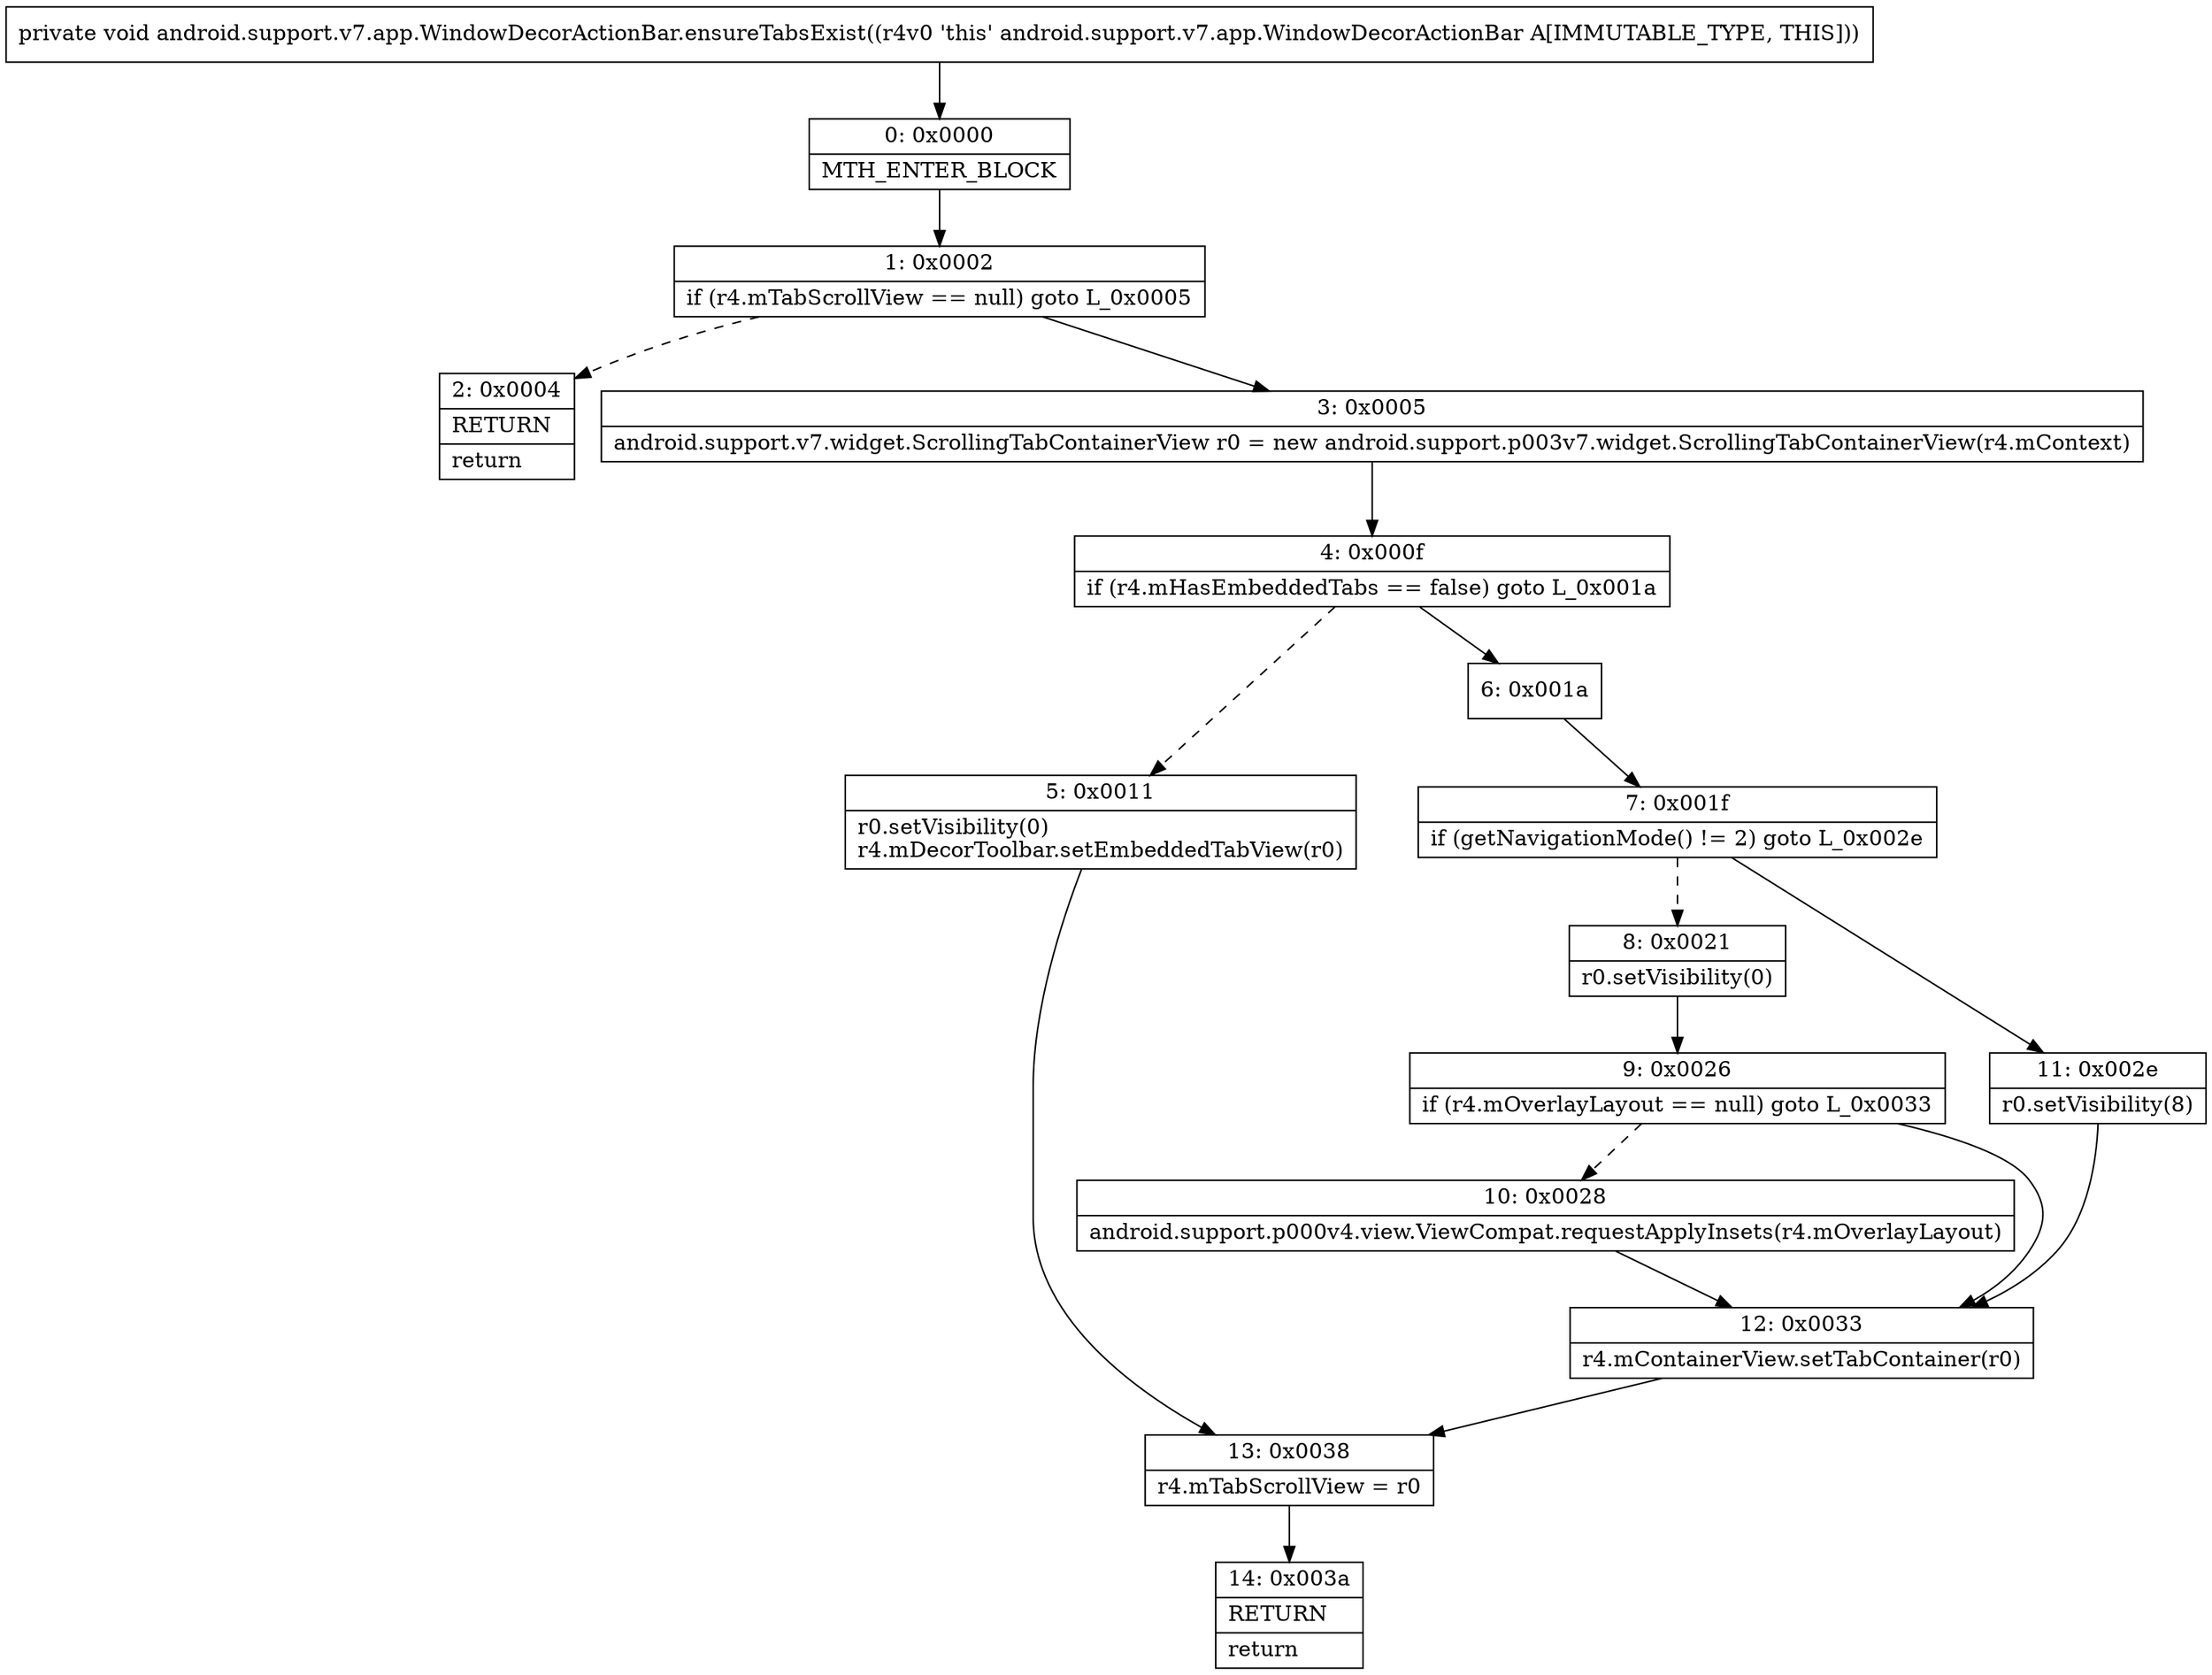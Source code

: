 digraph "CFG forandroid.support.v7.app.WindowDecorActionBar.ensureTabsExist()V" {
Node_0 [shape=record,label="{0\:\ 0x0000|MTH_ENTER_BLOCK\l}"];
Node_1 [shape=record,label="{1\:\ 0x0002|if (r4.mTabScrollView == null) goto L_0x0005\l}"];
Node_2 [shape=record,label="{2\:\ 0x0004|RETURN\l|return\l}"];
Node_3 [shape=record,label="{3\:\ 0x0005|android.support.v7.widget.ScrollingTabContainerView r0 = new android.support.p003v7.widget.ScrollingTabContainerView(r4.mContext)\l}"];
Node_4 [shape=record,label="{4\:\ 0x000f|if (r4.mHasEmbeddedTabs == false) goto L_0x001a\l}"];
Node_5 [shape=record,label="{5\:\ 0x0011|r0.setVisibility(0)\lr4.mDecorToolbar.setEmbeddedTabView(r0)\l}"];
Node_6 [shape=record,label="{6\:\ 0x001a}"];
Node_7 [shape=record,label="{7\:\ 0x001f|if (getNavigationMode() != 2) goto L_0x002e\l}"];
Node_8 [shape=record,label="{8\:\ 0x0021|r0.setVisibility(0)\l}"];
Node_9 [shape=record,label="{9\:\ 0x0026|if (r4.mOverlayLayout == null) goto L_0x0033\l}"];
Node_10 [shape=record,label="{10\:\ 0x0028|android.support.p000v4.view.ViewCompat.requestApplyInsets(r4.mOverlayLayout)\l}"];
Node_11 [shape=record,label="{11\:\ 0x002e|r0.setVisibility(8)\l}"];
Node_12 [shape=record,label="{12\:\ 0x0033|r4.mContainerView.setTabContainer(r0)\l}"];
Node_13 [shape=record,label="{13\:\ 0x0038|r4.mTabScrollView = r0\l}"];
Node_14 [shape=record,label="{14\:\ 0x003a|RETURN\l|return\l}"];
MethodNode[shape=record,label="{private void android.support.v7.app.WindowDecorActionBar.ensureTabsExist((r4v0 'this' android.support.v7.app.WindowDecorActionBar A[IMMUTABLE_TYPE, THIS])) }"];
MethodNode -> Node_0;
Node_0 -> Node_1;
Node_1 -> Node_2[style=dashed];
Node_1 -> Node_3;
Node_3 -> Node_4;
Node_4 -> Node_5[style=dashed];
Node_4 -> Node_6;
Node_5 -> Node_13;
Node_6 -> Node_7;
Node_7 -> Node_8[style=dashed];
Node_7 -> Node_11;
Node_8 -> Node_9;
Node_9 -> Node_10[style=dashed];
Node_9 -> Node_12;
Node_10 -> Node_12;
Node_11 -> Node_12;
Node_12 -> Node_13;
Node_13 -> Node_14;
}

